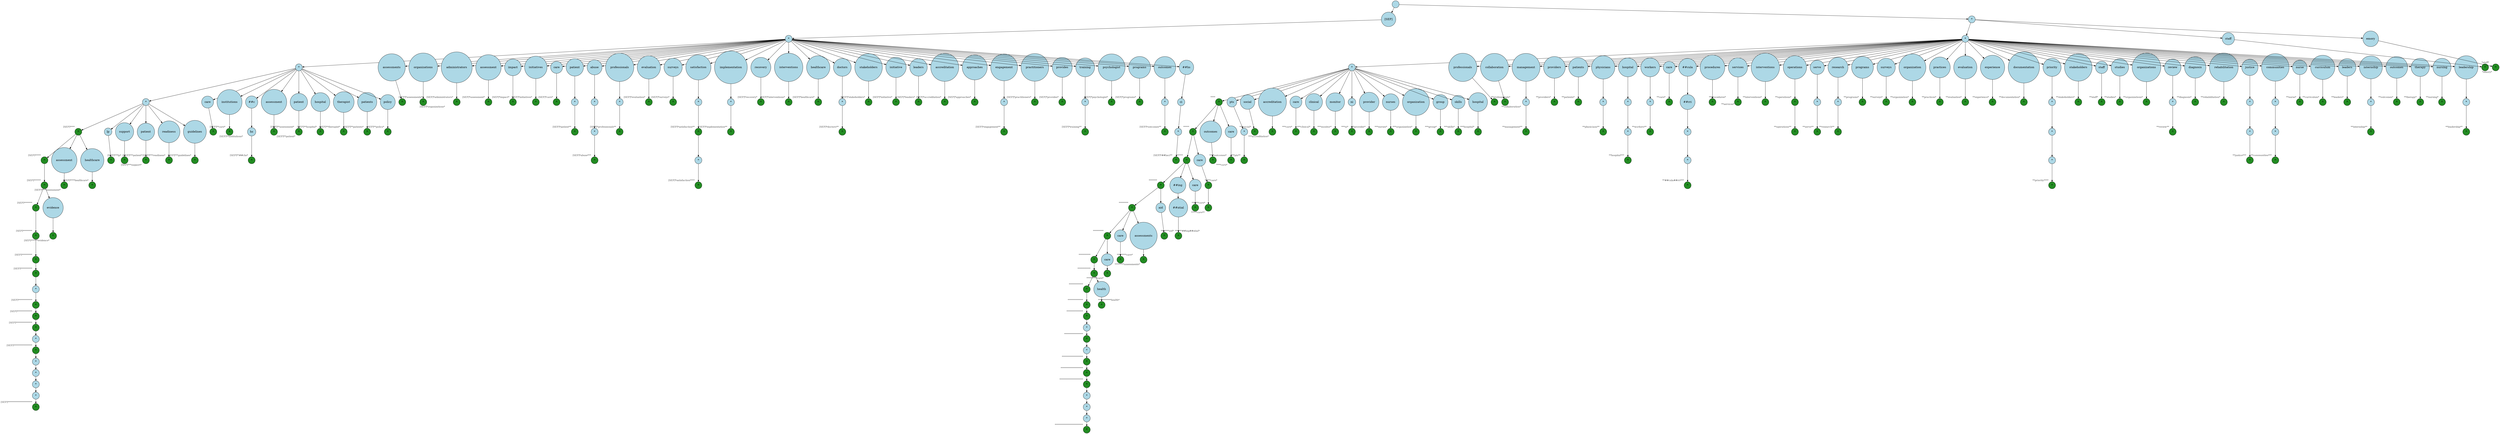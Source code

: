 digraph {
graph [
  nodesep=0.25,
  ranksep=0.3,
  splines=line
];
node [
  style=filled,
  fillcolor=lightblue,
  shape=circle
];
edge [
  arrowsize=0.8,
  color=black
];

94024784723152 [
  label=""
];
139881861797072 [
  label="[SEP]"
];
139880128938704 [
  label="*"
];
139880128946240 [
  label="*"
];
139881863413552 [
  label="*"
];
139881863403696 [
  label="*"
  xlabel=<<FONT COLOR="grey25" POINT-SIZE="12">[SEP]****</FONT>>
  fillcolor="forestgreen"
  color="black"
];
139881863400304 [
  label="*"
  xlabel=<<FONT COLOR="grey25" POINT-SIZE="12">[SEP]*****</FONT>>
  fillcolor="forestgreen"
  color="black"
];
139881863408880 [
  label="*"
  xlabel=<<FONT COLOR="grey25" POINT-SIZE="12">[SEP]******</FONT>>
  fillcolor="forestgreen"
  color="black"
];
139881863413104 [
  label="*"
  xlabel=<<FONT COLOR="grey25" POINT-SIZE="12">[SEP]*******</FONT>>
  fillcolor="forestgreen"
  color="black"
];
139881863410480 [
  label="*"
  xlabel=<<FONT COLOR="grey25" POINT-SIZE="12">[SEP]********</FONT>>
  fillcolor="forestgreen"
  color="black"
];
139881863407152 [
  label="*"
  xlabel=<<FONT COLOR="grey25" POINT-SIZE="12">[SEP]*********</FONT>>
  fillcolor="forestgreen"
  color="black"
];
139881863402480 [
  label="*"
  xlabel=<<FONT COLOR="grey25" POINT-SIZE="12">[SEP]**********</FONT>>
  fillcolor="forestgreen"
  color="black"
];
139881863412912 [
  label="*"
];
139881863404656 [
  label="*"
  xlabel=<<FONT COLOR="grey25" POINT-SIZE="12">[SEP]************</FONT>>
  fillcolor="forestgreen"
  color="black"
];
139881863402928 [
  label="*"
  xlabel=<<FONT COLOR="grey25" POINT-SIZE="12">[SEP]*************</FONT>>
  fillcolor="forestgreen"
  color="black"
];
139881863401904 [
  label="*"
  xlabel=<<FONT COLOR="grey25" POINT-SIZE="12">[SEP]**************</FONT>>
  fillcolor="forestgreen"
  color="black"
];
139881863413424 [
  label="*"
];
139881863411952 [
  label="*"
  xlabel=<<FONT COLOR="grey25" POINT-SIZE="12">[SEP]****************</FONT>>
  fillcolor="forestgreen"
  color="black"
];
139881863409200 [
  label="*"
];
139881863408560 [
  label="*"
];
139881494370688 [
  label="*"
];
139881494370528 [
  label="*"
];
139881494364928 [
  label="*"
  xlabel=<<FONT COLOR="grey25" POINT-SIZE="12">[SEP]*********************</FONT>>
  fillcolor="forestgreen"
  color="black"
];
139881863406256 [
  label="evidence"
];
139881863404976 [
  label="*"
  xlabel=<<FONT COLOR="grey25" POINT-SIZE="12">[SEP]******evidence*</FONT>>
  fillcolor="forestgreen"
  color="black"
];
139881863408944 [
  label="assessment"
];
139881863052400 [
  label="*"
  xlabel=<<FONT COLOR="grey25" POINT-SIZE="12">[SEP]****assessment*</FONT>>
  fillcolor="forestgreen"
  color="black"
];
139881863045872 [
  label="healthcare"
];
139881863040048 [
  label="*"
  xlabel=<<FONT COLOR="grey25" POINT-SIZE="12">[SEP]****healthcare*</FONT>>
  fillcolor="forestgreen"
  color="black"
];
139881863050480 [
  label="lp"
];
139881863048880 [
  label="*"
  xlabel=<<FONT COLOR="grey25" POINT-SIZE="12">[SEP]***lp*</FONT>>
  fillcolor="forestgreen"
  color="black"
];
139881863046320 [
  label="support"
];
139881863049776 [
  label="*"
  xlabel=<<FONT COLOR="grey25" POINT-SIZE="12">[SEP]***support*</FONT>>
  fillcolor="forestgreen"
  color="black"
];
139881863039600 [
  label="patient"
];
139881863044848 [
  label="*"
  xlabel=<<FONT COLOR="grey25" POINT-SIZE="12">[SEP]***patient*</FONT>>
  fillcolor="forestgreen"
  color="black"
];
139881863049904 [
  label="readiness"
];
139881863041712 [
  label="*"
  xlabel=<<FONT COLOR="grey25" POINT-SIZE="12">[SEP]***readiness*</FONT>>
  fillcolor="forestgreen"
  color="black"
];
139881863038384 [
  label="guidelines"
];
139881863037040 [
  label="*"
  xlabel=<<FONT COLOR="grey25" POINT-SIZE="12">[SEP]***guidelines*</FONT>>
  fillcolor="forestgreen"
  color="black"
];
139881863038832 [
  label="care"
];
139881863046448 [
  label="*"
  xlabel=<<FONT COLOR="grey25" POINT-SIZE="12">[SEP]**care*</FONT>>
  fillcolor="forestgreen"
  color="black"
];
139881863051056 [
  label="institutions"
];
139881863043248 [
  label="*"
  xlabel=<<FONT COLOR="grey25" POINT-SIZE="12">[SEP]**institutions*</FONT>>
  fillcolor="forestgreen"
  color="black"
];
139881863046064 [
  label="##c"
];
139881863039216 [
  label="hs"
];
139881863051376 [
  label="*"
  xlabel=<<FONT COLOR="grey25" POINT-SIZE="12">[SEP]**##chs*</FONT>>
  fillcolor="forestgreen"
  color="black"
];
139881863051568 [
  label="assessment"
];
139881863051696 [
  label="*"
  xlabel=<<FONT COLOR="grey25" POINT-SIZE="12">[SEP]**assessment*</FONT>>
  fillcolor="forestgreen"
  color="black"
];
139881863038448 [
  label="patient"
];
139881863045744 [
  label="*"
  xlabel=<<FONT COLOR="grey25" POINT-SIZE="12">[SEP]**patient*</FONT>>
  fillcolor="forestgreen"
  color="black"
];
139881863039408 [
  label="hospital"
];
139881863053104 [
  label="*"
  xlabel=<<FONT COLOR="grey25" POINT-SIZE="12">[SEP]**hospital*</FONT>>
  fillcolor="forestgreen"
  color="black"
];
139881863039024 [
  label="therapist"
];
139881863051120 [
  label="*"
  xlabel=<<FONT COLOR="grey25" POINT-SIZE="12">[SEP]**therapist*</FONT>>
  fillcolor="forestgreen"
  color="black"
];
139881863041264 [
  label="patients"
];
139881863039344 [
  label="*"
  xlabel=<<FONT COLOR="grey25" POINT-SIZE="12">[SEP]**patients*</FONT>>
  fillcolor="forestgreen"
  color="black"
];
139881863037168 [
  label="policy"
];
139881863036976 [
  label="*"
  xlabel=<<FONT COLOR="grey25" POINT-SIZE="12">[SEP]**policy*</FONT>>
  fillcolor="forestgreen"
  color="black"
];
139881863052208 [
  label="assessments"
];
139881863041648 [
  label="*"
  xlabel=<<FONT COLOR="grey25" POINT-SIZE="12">[SEP]*assessments*</FONT>>
  fillcolor="forestgreen"
  color="black"
];
139881863037552 [
  label="organizations"
];
139881863044144 [
  label="*"
  xlabel=<<FONT COLOR="grey25" POINT-SIZE="12">[SEP]*organizations*</FONT>>
  fillcolor="forestgreen"
  color="black"
];
139881863041904 [
  label="administrators"
];
139881863050096 [
  label="*"
  xlabel=<<FONT COLOR="grey25" POINT-SIZE="12">[SEP]*administrators*</FONT>>
  fillcolor="forestgreen"
  color="black"
];
139881863044656 [
  label="assessment"
];
139881863044016 [
  label="*"
  xlabel=<<FONT COLOR="grey25" POINT-SIZE="12">[SEP]*assessment*</FONT>>
  fillcolor="forestgreen"
  color="black"
];
139881863049200 [
  label="impact"
];
139881863049968 [
  label="*"
  xlabel=<<FONT COLOR="grey25" POINT-SIZE="12">[SEP]*impact*</FONT>>
  fillcolor="forestgreen"
  color="black"
];
139881863037232 [
  label="initiatives"
];
139881863050608 [
  label="*"
  xlabel=<<FONT COLOR="grey25" POINT-SIZE="12">[SEP]*initiatives*</FONT>>
  fillcolor="forestgreen"
  color="black"
];
139881863041968 [
  label="care"
];
139881863038896 [
  label="*"
  xlabel=<<FONT COLOR="grey25" POINT-SIZE="12">[SEP]*care*</FONT>>
  fillcolor="forestgreen"
  color="black"
];
139881863048368 [
  label="patient"
];
139881863050352 [
  label="*"
];
139881863039728 [
  label="*"
  xlabel=<<FONT COLOR="grey25" POINT-SIZE="12">[SEP]*patient**</FONT>>
  fillcolor="forestgreen"
  color="black"
];
139881863043952 [
  label="abuse"
];
139881863043184 [
  label="*"
];
139881863042288 [
  label="*"
];
139881863040304 [
  label="*"
  xlabel=<<FONT COLOR="grey25" POINT-SIZE="12">[SEP]*abuse***</FONT>>
  fillcolor="forestgreen"
  color="black"
];
139881863040368 [
  label="professionals"
];
139881863043888 [
  label="*"
];
139881863047920 [
  label="*"
  xlabel=<<FONT COLOR="grey25" POINT-SIZE="12">[SEP]*professionals**</FONT>>
  fillcolor="forestgreen"
  color="black"
];
139881863041840 [
  label="evaluation"
];
139881862351088 [
  label="*"
  xlabel=<<FONT COLOR="grey25" POINT-SIZE="12">[SEP]*evaluation*</FONT>>
  fillcolor="forestgreen"
  color="black"
];
139881862364656 [
  label="surveys"
];
139881862354032 [
  label="*"
  xlabel=<<FONT COLOR="grey25" POINT-SIZE="12">[SEP]*surveys*</FONT>>
  fillcolor="forestgreen"
  color="black"
];
139881862362800 [
  label="satisfaction"
];
139881862363056 [
  label="*"
];
139881862362672 [
  label="*"
  xlabel=<<FONT COLOR="grey25" POINT-SIZE="12">[SEP]*satisfaction**</FONT>>
  fillcolor="forestgreen"
  color="black"
];
139881862350384 [
  label="*"
];
139881862352816 [
  label="*"
  xlabel=<<FONT COLOR="grey25" POINT-SIZE="12">[SEP]*satisfaction****</FONT>>
  fillcolor="forestgreen"
  color="black"
];
139881862363504 [
  label="implementation"
];
139881862363248 [
  label="*"
];
139881862349552 [
  label="*"
  xlabel=<<FONT COLOR="grey25" POINT-SIZE="12">[SEP]*implementation**</FONT>>
  fillcolor="forestgreen"
  color="black"
];
139881862348976 [
  label="recovery"
];
139881862355248 [
  label="*"
  xlabel=<<FONT COLOR="grey25" POINT-SIZE="12">[SEP]*recovery*</FONT>>
  fillcolor="forestgreen"
  color="black"
];
139881862359088 [
  label="interventions"
];
139881862354544 [
  label="*"
  xlabel=<<FONT COLOR="grey25" POINT-SIZE="12">[SEP]*interventions*</FONT>>
  fillcolor="forestgreen"
  color="black"
];
139881862363632 [
  label="healthcare"
];
139881862355056 [
  label="*"
  xlabel=<<FONT COLOR="grey25" POINT-SIZE="12">[SEP]*healthcare*</FONT>>
  fillcolor="forestgreen"
  color="black"
];
139881862361136 [
  label="doctors"
];
139881862352240 [
  label="*"
];
139881862357424 [
  label="*"
  xlabel=<<FONT COLOR="grey25" POINT-SIZE="12">[SEP]*doctors**</FONT>>
  fillcolor="forestgreen"
  color="black"
];
139881862361712 [
  label="stakeholders"
];
139881862351856 [
  label="*"
  xlabel=<<FONT COLOR="grey25" POINT-SIZE="12">[SEP]*stakeholders*</FONT>>
  fillcolor="forestgreen"
  color="black"
];
139881862362992 [
  label="initiative"
];
139881862362608 [
  label="*"
  xlabel=<<FONT COLOR="grey25" POINT-SIZE="12">[SEP]*initiative*</FONT>>
  fillcolor="forestgreen"
  color="black"
];
139881862364592 [
  label="leaders"
];
139881862361008 [
  label="*"
  xlabel=<<FONT COLOR="grey25" POINT-SIZE="12">[SEP]*leaders*</FONT>>
  fillcolor="forestgreen"
  color="black"
];
139881862364208 [
  label="accreditation"
];
139881862353072 [
  label="*"
  xlabel=<<FONT COLOR="grey25" POINT-SIZE="12">[SEP]*accreditation*</FONT>>
  fillcolor="forestgreen"
  color="black"
];
139881862357680 [
  label="approaches"
];
139881862359152 [
  label="*"
  xlabel=<<FONT COLOR="grey25" POINT-SIZE="12">[SEP]*approaches*</FONT>>
  fillcolor="forestgreen"
  color="black"
];
139881862355952 [
  label="engagement"
];
139881862356976 [
  label="*"
];
139881862359984 [
  label="*"
  xlabel=<<FONT COLOR="grey25" POINT-SIZE="12">[SEP]*engagement**</FONT>>
  fillcolor="forestgreen"
  color="black"
];
139881862350768 [
  label="practitioners"
];
139881862356400 [
  label="*"
  xlabel=<<FONT COLOR="grey25" POINT-SIZE="12">[SEP]*practitioners*</FONT>>
  fillcolor="forestgreen"
  color="black"
];
139881862356336 [
  label="provides"
];
139881862364848 [
  label="*"
  xlabel=<<FONT COLOR="grey25" POINT-SIZE="12">[SEP]*provides*</FONT>>
  fillcolor="forestgreen"
  color="black"
];
139881862352560 [
  label="training"
];
139881862354224 [
  label="*"
];
139881862349168 [
  label="*"
  xlabel=<<FONT COLOR="grey25" POINT-SIZE="12">[SEP]*training**</FONT>>
  fillcolor="forestgreen"
  color="black"
];
139881862364784 [
  label="psychologist"
];
139881862353136 [
  label="*"
  xlabel=<<FONT COLOR="grey25" POINT-SIZE="12">[SEP]*psychologist*</FONT>>
  fillcolor="forestgreen"
  color="black"
];
139881862358064 [
  label="programs"
];
139881862349296 [
  label="*"
  xlabel=<<FONT COLOR="grey25" POINT-SIZE="12">[SEP]*programs*</FONT>>
  fillcolor="forestgreen"
  color="black"
];
139881862354480 [
  label="outcomes"
];
139881862354736 [
  label="*"
];
139881862358128 [
  label="*"
  xlabel=<<FONT COLOR="grey25" POINT-SIZE="12">[SEP]*outcomes**</FONT>>
  fillcolor="forestgreen"
  color="black"
];
139881862355632 [
  label="##hs"
];
139881862352176 [
  label="ci"
];
139881862357808 [
  label="*"
];
139881862362544 [
  label="*"
  xlabel=<<FONT COLOR="grey25" POINT-SIZE="12">[SEP]*##hsci**</FONT>>
  fillcolor="forestgreen"
  color="black"
];
94024784762504 [
  label="*"
];
139881482229952 [
  label="*"
];
139881482233600 [
  label="*"
];
139881482231152 [
  label="*"
  xlabel=<<FONT COLOR="grey25" POINT-SIZE="12">****</FONT>>
  fillcolor="forestgreen"
  color="black"
];
139881482224528 [
  label="*"
  xlabel=<<FONT COLOR="grey25" POINT-SIZE="12">*****</FONT>>
  fillcolor="forestgreen"
  color="black"
];
139881482229472 [
  label="*"
  xlabel=<<FONT COLOR="grey25" POINT-SIZE="12">******</FONT>>
  fillcolor="forestgreen"
  color="black"
];
139881482227648 [
  label="*"
  xlabel=<<FONT COLOR="grey25" POINT-SIZE="12">*******</FONT>>
  fillcolor="forestgreen"
  color="black"
];
139881862358320 [
  label="*"
  xlabel=<<FONT COLOR="grey25" POINT-SIZE="12">********</FONT>>
  fillcolor="forestgreen"
  color="black"
];
139881862351152 [
  label="*"
  xlabel=<<FONT COLOR="grey25" POINT-SIZE="12">*********</FONT>>
  fillcolor="forestgreen"
  color="black"
];
139881862352752 [
  label="*"
  xlabel=<<FONT COLOR="grey25" POINT-SIZE="12">**********</FONT>>
  fillcolor="forestgreen"
  color="black"
];
139881862364912 [
  label="*"
  xlabel=<<FONT COLOR="grey25" POINT-SIZE="12">***********</FONT>>
  fillcolor="forestgreen"
  color="black"
];
139881862353584 [
  label="*"
  xlabel=<<FONT COLOR="grey25" POINT-SIZE="12">************</FONT>>
  fillcolor="forestgreen"
  color="black"
];
139881862362864 [
  label="*"
  xlabel=<<FONT COLOR="grey25" POINT-SIZE="12">*************</FONT>>
  fillcolor="forestgreen"
  color="black"
];
139881862361200 [
  label="*"
  xlabel=<<FONT COLOR="grey25" POINT-SIZE="12">**************</FONT>>
  fillcolor="forestgreen"
  color="black"
];
139881862360944 [
  label="*"
];
139881862355120 [
  label="*"
  xlabel=<<FONT COLOR="grey25" POINT-SIZE="12">****************</FONT>>
  fillcolor="forestgreen"
  color="black"
];
139881862355184 [
  label="*"
];
139881862356656 [
  label="*"
  xlabel=<<FONT COLOR="grey25" POINT-SIZE="12">******************</FONT>>
  fillcolor="forestgreen"
  color="black"
];
139881862360880 [
  label="*"
  xlabel=<<FONT COLOR="grey25" POINT-SIZE="12">*******************</FONT>>
  fillcolor="forestgreen"
  color="black"
];
139881862357744 [
  label="*"
  xlabel=<<FONT COLOR="grey25" POINT-SIZE="12">********************</FONT>>
  fillcolor="forestgreen"
  color="black"
];
139881862360752 [
  label="*"
];
139881862364272 [
  label="*"
];
139881862349488 [
  label="*"
];
139881494377888 [
  label="*"
  xlabel=<<FONT COLOR="grey25" POINT-SIZE="12">************************</FONT>>
  fillcolor="forestgreen"
  color="black"
];
139881862356784 [
  label="health"
];
139881862360112 [
  label="*"
  xlabel=<<FONT COLOR="grey25" POINT-SIZE="12">***********health*</FONT>>
  fillcolor="forestgreen"
  color="black"
];
139881862363120 [
  label="care"
];
139881862352048 [
  label="*"
  xlabel=<<FONT COLOR="grey25" POINT-SIZE="12">*********care*</FONT>>
  fillcolor="forestgreen"
  color="black"
];
139881862363312 [
  label="care"
];
139881862349872 [
  label="*"
  xlabel=<<FONT COLOR="grey25" POINT-SIZE="12">********care*</FONT>>
  fillcolor="forestgreen"
  color="black"
];
139881862349936 [
  label="assessments"
];
139881862354096 [
  label="*"
  xlabel=<<FONT COLOR="grey25" POINT-SIZE="12">********assessments*</FONT>>
  fillcolor="forestgreen"
  color="black"
];
139881862362096 [
  label="aid"
];
139881862361776 [
  label="*"
  xlabel=<<FONT COLOR="grey25" POINT-SIZE="12">*******aid*</FONT>>
  fillcolor="forestgreen"
  color="black"
];
139881862362160 [
  label="##ing"
];
139877758366000 [
  label="##ntial"
];
139877758360624 [
  label="*"
  xlabel=<<FONT COLOR="grey25" POINT-SIZE="12">******##ing##ntial*</FONT>>
  fillcolor="forestgreen"
  color="black"
];
139877758357552 [
  label="care"
];
139877758357040 [
  label="*"
  xlabel=<<FONT COLOR="grey25" POINT-SIZE="12">******care*</FONT>>
  fillcolor="forestgreen"
  color="black"
];
139877758363760 [
  label="care"
];
139877758365552 [
  label="*"
  xlabel=<<FONT COLOR="grey25" POINT-SIZE="12">*****care*</FONT>>
  fillcolor="forestgreen"
  color="black"
];
139877758353904 [
  label="*"
  xlabel=<<FONT COLOR="grey25" POINT-SIZE="12">*****care**</FONT>>
  fillcolor="forestgreen"
  color="black"
];
139877758354352 [
  label="outcomes"
];
139877758360816 [
  label="*"
  xlabel=<<FONT COLOR="grey25" POINT-SIZE="12">****outcomes*</FONT>>
  fillcolor="forestgreen"
  color="black"
];
139877758356464 [
  label="care"
];
139877758359088 [
  label="*"
  xlabel=<<FONT COLOR="grey25" POINT-SIZE="12">****care*</FONT>>
  fillcolor="forestgreen"
  color="black"
];
139881482239696 [
  label="pts"
];
139881482230192 [
  label="*"
];
139877758365232 [
  label="*"
  xlabel=<<FONT COLOR="grey25" POINT-SIZE="12">***pts**</FONT>>
  fillcolor="forestgreen"
  color="black"
];
139877758365616 [
  label="social"
];
139877758364976 [
  label="*"
  xlabel=<<FONT COLOR="grey25" POINT-SIZE="12">***social*</FONT>>
  fillcolor="forestgreen"
  color="black"
];
139877758368176 [
  label="accreditation"
];
139877758357744 [
  label="*"
  xlabel=<<FONT COLOR="grey25" POINT-SIZE="12">***accreditation*</FONT>>
  fillcolor="forestgreen"
  color="black"
];
139881494594208 [
  label="care"
];
139877758366576 [
  label="*"
  xlabel=<<FONT COLOR="grey25" POINT-SIZE="12">***care*</FONT>>
  fillcolor="forestgreen"
  color="black"
];
139877758359280 [
  label="clinical"
];
139877758362352 [
  label="*"
  xlabel=<<FONT COLOR="grey25" POINT-SIZE="12">***clinical*</FONT>>
  fillcolor="forestgreen"
  color="black"
];
139877758358192 [
  label="monitor"
];
139877758369584 [
  label="*"
  xlabel=<<FONT COLOR="grey25" POINT-SIZE="12">***monitor*</FONT>>
  fillcolor="forestgreen"
  color="black"
];
139881494609376 [
  label="ni"
];
139881494600736 [
  label="*"
  xlabel=<<FONT COLOR="grey25" POINT-SIZE="12">***ni*</FONT>>
  fillcolor="forestgreen"
  color="black"
];
139877758368048 [
  label="provider"
];
139877758366128 [
  label="*"
  xlabel=<<FONT COLOR="grey25" POINT-SIZE="12">***provider*</FONT>>
  fillcolor="forestgreen"
  color="black"
];
139877758356272 [
  label="nurses"
];
139877758367856 [
  label="*"
  xlabel=<<FONT COLOR="grey25" POINT-SIZE="12">***nurses*</FONT>>
  fillcolor="forestgreen"
  color="black"
];
139877758367984 [
  label="organization"
];
139877758361200 [
  label="*"
  xlabel=<<FONT COLOR="grey25" POINT-SIZE="12">***organization*</FONT>>
  fillcolor="forestgreen"
  color="black"
];
139877758367152 [
  label="group"
];
139877758368304 [
  label="*"
  xlabel=<<FONT COLOR="grey25" POINT-SIZE="12">***group*</FONT>>
  fillcolor="forestgreen"
  color="black"
];
139877758367216 [
  label="skills"
];
139877758363568 [
  label="*"
  xlabel=<<FONT COLOR="grey25" POINT-SIZE="12">***skills*</FONT>>
  fillcolor="forestgreen"
  color="black"
];
139877758362800 [
  label="hospital"
];
139877758354096 [
  label="*"
  xlabel=<<FONT COLOR="grey25" POINT-SIZE="12">***hospital*</FONT>>
  fillcolor="forestgreen"
  color="black"
];
139877758356720 [
  label="professionals"
];
139877758361072 [
  label="*"
  xlabel=<<FONT COLOR="grey25" POINT-SIZE="12">**professionals*</FONT>>
  fillcolor="forestgreen"
  color="black"
];
139877758367728 [
  label="collaboration"
];
139877758362224 [
  label="*"
  xlabel=<<FONT COLOR="grey25" POINT-SIZE="12">**collaboration*</FONT>>
  fillcolor="forestgreen"
  color="black"
];
139877758367024 [
  label="management"
];
139877758359216 [
  label="*"
];
139877758354480 [
  label="*"
  xlabel=<<FONT COLOR="grey25" POINT-SIZE="12">**management**</FONT>>
  fillcolor="forestgreen"
  color="black"
];
139877758360112 [
  label="providers"
];
139877758366832 [
  label="*"
  xlabel=<<FONT COLOR="grey25" POINT-SIZE="12">**providers*</FONT>>
  fillcolor="forestgreen"
  color="black"
];
139877758354032 [
  label="patients"
];
139877758359664 [
  label="*"
  xlabel=<<FONT COLOR="grey25" POINT-SIZE="12">**patients*</FONT>>
  fillcolor="forestgreen"
  color="black"
];
139877758362992 [
  label="physicians"
];
139877758365936 [
  label="*"
];
139877758355120 [
  label="*"
  xlabel=<<FONT COLOR="grey25" POINT-SIZE="12">**physicians**</FONT>>
  fillcolor="forestgreen"
  color="black"
];
139877758356976 [
  label="hospital"
];
139877758369008 [
  label="*"
];
139877758366448 [
  label="*"
];
139877758355056 [
  label="*"
  xlabel=<<FONT COLOR="grey25" POINT-SIZE="12">**hospital***</FONT>>
  fillcolor="forestgreen"
  color="black"
];
139877758364720 [
  label="workers"
];
139877758361648 [
  label="*"
];
139877758368688 [
  label="*"
  xlabel=<<FONT COLOR="grey25" POINT-SIZE="12">**workers**</FONT>>
  fillcolor="forestgreen"
  color="black"
];
139881494599008 [
  label="care"
];
139881494600688 [
  label="*"
  xlabel=<<FONT COLOR="grey25" POINT-SIZE="12">**care*</FONT>>
  fillcolor="forestgreen"
  color="black"
];
139877758360496 [
  label="##cula"
];
139877758364400 [
  label="##rri"
];
139877758366704 [
  label="*"
];
139877758364464 [
  label="*"
];
139877758368112 [
  label="*"
  xlabel=<<FONT COLOR="grey25" POINT-SIZE="12">**##cula##rri***</FONT>>
  fillcolor="forestgreen"
  color="black"
];
139877758363248 [
  label="procedures"
];
139877758363056 [
  label="*"
  xlabel=<<FONT COLOR="grey25" POINT-SIZE="12">**procedures*</FONT>>
  fillcolor="forestgreen"
  color="black"
];
139877758356080 [
  label="services"
];
139877758361392 [
  label="*"
  xlabel=<<FONT COLOR="grey25" POINT-SIZE="12">**services*</FONT>>
  fillcolor="forestgreen"
  color="black"
];
139877758369200 [
  label="interventions"
];
139877758368624 [
  label="*"
  xlabel=<<FONT COLOR="grey25" POINT-SIZE="12">**interventions*</FONT>>
  fillcolor="forestgreen"
  color="black"
];
139877758362160 [
  label="operations"
];
139877758354288 [
  label="*"
  xlabel=<<FONT COLOR="grey25" POINT-SIZE="12">**operations*</FONT>>
  fillcolor="forestgreen"
  color="black"
];
139877758354928 [
  label="*"
  xlabel=<<FONT COLOR="grey25" POINT-SIZE="12">**operations**</FONT>>
  fillcolor="forestgreen"
  color="black"
];
139881494597760 [
  label="serve"
];
139877758361456 [
  label="*"
];
139877758358960 [
  label="*"
  xlabel=<<FONT COLOR="grey25" POINT-SIZE="12">**serve**</FONT>>
  fillcolor="forestgreen"
  color="black"
];
139877758354160 [
  label="research"
];
139877758363824 [
  label="*"
];
139877758368432 [
  label="*"
  xlabel=<<FONT COLOR="grey25" POINT-SIZE="12">**research**</FONT>>
  fillcolor="forestgreen"
  color="black"
];
139877758358768 [
  label="programs"
];
139877758357424 [
  label="*"
  xlabel=<<FONT COLOR="grey25" POINT-SIZE="12">**programs*</FONT>>
  fillcolor="forestgreen"
  color="black"
];
139877758364848 [
  label="surveys"
];
139877758357616 [
  label="*"
  xlabel=<<FONT COLOR="grey25" POINT-SIZE="12">**surveys*</FONT>>
  fillcolor="forestgreen"
  color="black"
];
139877758367280 [
  label="organization"
];
139881494767472 [
  label="*"
  xlabel=<<FONT COLOR="grey25" POINT-SIZE="12">**organization*</FONT>>
  fillcolor="forestgreen"
  color="black"
];
139881494772912 [
  label="practices"
];
139881494770288 [
  label="*"
  xlabel=<<FONT COLOR="grey25" POINT-SIZE="12">**practices*</FONT>>
  fillcolor="forestgreen"
  color="black"
];
139881494759216 [
  label="evaluation"
];
139881494763248 [
  label="*"
  xlabel=<<FONT COLOR="grey25" POINT-SIZE="12">**evaluation*</FONT>>
  fillcolor="forestgreen"
  color="black"
];
139881494767920 [
  label="experience"
];
139881494761008 [
  label="*"
  xlabel=<<FONT COLOR="grey25" POINT-SIZE="12">**experience*</FONT>>
  fillcolor="forestgreen"
  color="black"
];
139881494766320 [
  label="documentation"
];
139881494761264 [
  label="*"
  xlabel=<<FONT COLOR="grey25" POINT-SIZE="12">**documentation*</FONT>>
  fillcolor="forestgreen"
  color="black"
];
139881494772784 [
  label="priority"
];
139881494773680 [
  label="*"
];
139881494773488 [
  label="*"
];
139881494759472 [
  label="*"
];
139881494773232 [
  label="*"
  xlabel=<<FONT COLOR="grey25" POINT-SIZE="12">**priority****</FONT>>
  fillcolor="forestgreen"
  color="black"
];
139881494765168 [
  label="stakeholders"
];
139881494770160 [
  label="*"
  xlabel=<<FONT COLOR="grey25" POINT-SIZE="12">**stakeholders*</FONT>>
  fillcolor="forestgreen"
  color="black"
];
139877758634192 [
  label="staff"
];
139881494773296 [
  label="*"
  xlabel=<<FONT COLOR="grey25" POINT-SIZE="12">**staff*</FONT>>
  fillcolor="forestgreen"
  color="black"
];
139881494759728 [
  label="studies"
];
139881494762864 [
  label="*"
  xlabel=<<FONT COLOR="grey25" POINT-SIZE="12">**studies*</FONT>>
  fillcolor="forestgreen"
  color="black"
];
139881494758512 [
  label="organizations"
];
139881494772272 [
  label="*"
  xlabel=<<FONT COLOR="grey25" POINT-SIZE="12">**organizations*</FONT>>
  fillcolor="forestgreen"
  color="black"
];
139881494759088 [
  label="review"
];
139881494761584 [
  label="*"
];
139881494759344 [
  label="*"
  xlabel=<<FONT COLOR="grey25" POINT-SIZE="12">**review**</FONT>>
  fillcolor="forestgreen"
  color="black"
];
139881494757424 [
  label="diagnosis"
];
139881494763376 [
  label="*"
  xlabel=<<FONT COLOR="grey25" POINT-SIZE="12">**diagnosis*</FONT>>
  fillcolor="forestgreen"
  color="black"
];
139881494766000 [
  label="rehabilitation"
];
139881494765232 [
  label="*"
  xlabel=<<FONT COLOR="grey25" POINT-SIZE="12">**rehabilitation*</FONT>>
  fillcolor="forestgreen"
  color="black"
];
139881494763056 [
  label="justice"
];
139881494769712 [
  label="*"
];
139881494761456 [
  label="*"
];
139881494764208 [
  label="*"
  xlabel=<<FONT COLOR="grey25" POINT-SIZE="12">**justice***</FONT>>
  fillcolor="forestgreen"
  color="black"
];
139881494761328 [
  label="communities"
];
139881494761136 [
  label="*"
];
139881494772528 [
  label="*"
];
139881494767856 [
  label="*"
  xlabel=<<FONT COLOR="grey25" POINT-SIZE="12">**communities***</FONT>>
  fillcolor="forestgreen"
  color="black"
];
139877758634144 [
  label="nurse"
];
139881494760368 [
  label="*"
  xlabel=<<FONT COLOR="grey25" POINT-SIZE="12">**nurse*</FONT>>
  fillcolor="forestgreen"
  color="black"
];
139881494762480 [
  label="curriculum"
];
139881494770224 [
  label="*"
  xlabel=<<FONT COLOR="grey25" POINT-SIZE="12">**curriculum*</FONT>>
  fillcolor="forestgreen"
  color="black"
];
139881494770416 [
  label="leaders"
];
139881494768624 [
  label="*"
  xlabel=<<FONT COLOR="grey25" POINT-SIZE="12">**leaders*</FONT>>
  fillcolor="forestgreen"
  color="black"
];
139881494772336 [
  label="internship"
];
139881494771504 [
  label="*"
];
139881494761968 [
  label="*"
  xlabel=<<FONT COLOR="grey25" POINT-SIZE="12">**internship**</FONT>>
  fillcolor="forestgreen"
  color="black"
];
139881494768240 [
  label="outcomes"
];
139881494771632 [
  label="*"
  xlabel=<<FONT COLOR="grey25" POINT-SIZE="12">**outcomes*</FONT>>
  fillcolor="forestgreen"
  color="black"
];
139881494771760 [
  label="therapy"
];
139881494772656 [
  label="*"
  xlabel=<<FONT COLOR="grey25" POINT-SIZE="12">**therapy*</FONT>>
  fillcolor="forestgreen"
  color="black"
];
139881494759920 [
  label="nursing"
];
139881494768368 [
  label="*"
  xlabel=<<FONT COLOR="grey25" POINT-SIZE="12">**nursing*</FONT>>
  fillcolor="forestgreen"
  color="black"
];
139881494766960 [
  label="leadership"
];
139881494769904 [
  label="*"
];
139881494769072 [
  label="*"
  xlabel=<<FONT COLOR="grey25" POINT-SIZE="12">**leadership**</FONT>>
  fillcolor="forestgreen"
  color="black"
];
139881482230048 [
  label="staff"
];
139877758644320 [
  label="*"
  xlabel=<<FONT COLOR="grey25" POINT-SIZE="12">*staff*</FONT>>
  fillcolor="forestgreen"
  color="black"
];
139877758641440 [
  label="emory"
];
139877758642928 [
  label="*"
  xlabel=<<FONT COLOR="grey25" POINT-SIZE="12">*emory*</FONT>>
  fillcolor="forestgreen"
  color="black"
];
139881494370528 -> 139881494364928 [

];
139881494370688 -> 139881494370528 [

];
139881863408560 -> 139881494370688 [

];
139881863409200 -> 139881863408560 [

];
139881863411952 -> 139881863409200 [

];
139881863413424 -> 139881863411952 [

];
139881863401904 -> 139881863413424 [

];
139881863402928 -> 139881863401904 [

];
139881863404656 -> 139881863402928 [

];
139881863412912 -> 139881863404656 [

];
139881863402480 -> 139881863412912 [

];
139881863407152 -> 139881863402480 [

];
139881863410480 -> 139881863407152 [

];
139881863413104 -> 139881863410480 [

];
139881863408880 -> 139881863413104 [

];
139881863406256 -> 139881863404976 [

];
139881863408880 -> 139881863406256 [

];
139881863400304 -> 139881863408880 [

];
139881863403696 -> 139881863400304 [

];
139881863408944 -> 139881863052400 [

];
139881863403696 -> 139881863408944 [

];
139881863045872 -> 139881863040048 [

];
139881863403696 -> 139881863045872 [

];
139881863413552 -> 139881863403696 [

];
139881863050480 -> 139881863048880 [

];
139881863413552 -> 139881863050480 [

];
139881863046320 -> 139881863049776 [

];
139881863413552 -> 139881863046320 [

];
139881863039600 -> 139881863044848 [

];
139881863413552 -> 139881863039600 [

];
139881863049904 -> 139881863041712 [

];
139881863413552 -> 139881863049904 [

];
139881863038384 -> 139881863037040 [

];
139881863413552 -> 139881863038384 [

];
139880128946240 -> 139881863413552 [

];
139881863038832 -> 139881863046448 [

];
139880128946240 -> 139881863038832 [

];
139881863051056 -> 139881863043248 [

];
139880128946240 -> 139881863051056 [

];
139881863039216 -> 139881863051376 [

];
139881863046064 -> 139881863039216 [

];
139880128946240 -> 139881863046064 [

];
139881863051568 -> 139881863051696 [

];
139880128946240 -> 139881863051568 [

];
139881863038448 -> 139881863045744 [

];
139880128946240 -> 139881863038448 [

];
139881863039408 -> 139881863053104 [

];
139880128946240 -> 139881863039408 [

];
139881863039024 -> 139881863051120 [

];
139880128946240 -> 139881863039024 [

];
139881863041264 -> 139881863039344 [

];
139880128946240 -> 139881863041264 [

];
139881863037168 -> 139881863036976 [

];
139880128946240 -> 139881863037168 [

];
139880128938704 -> 139880128946240 [

];
139881863052208 -> 139881863041648 [

];
139880128938704 -> 139881863052208 [

];
139881863037552 -> 139881863044144 [

];
139880128938704 -> 139881863037552 [

];
139881863041904 -> 139881863050096 [

];
139880128938704 -> 139881863041904 [

];
139881863044656 -> 139881863044016 [

];
139880128938704 -> 139881863044656 [

];
139881863049200 -> 139881863049968 [

];
139880128938704 -> 139881863049200 [

];
139881863037232 -> 139881863050608 [

];
139880128938704 -> 139881863037232 [

];
139881863041968 -> 139881863038896 [

];
139880128938704 -> 139881863041968 [

];
139881863050352 -> 139881863039728 [

];
139881863048368 -> 139881863050352 [

];
139880128938704 -> 139881863048368 [

];
139881863042288 -> 139881863040304 [

];
139881863043184 -> 139881863042288 [

];
139881863043952 -> 139881863043184 [

];
139880128938704 -> 139881863043952 [

];
139881863043888 -> 139881863047920 [

];
139881863040368 -> 139881863043888 [

];
139880128938704 -> 139881863040368 [

];
139881863041840 -> 139881862351088 [

];
139880128938704 -> 139881863041840 [

];
139881862364656 -> 139881862354032 [

];
139880128938704 -> 139881862364656 [

];
139881862350384 -> 139881862352816 [

];
139881862362672 -> 139881862350384 [

];
139881862363056 -> 139881862362672 [

];
139881862362800 -> 139881862363056 [

];
139880128938704 -> 139881862362800 [

];
139881862363248 -> 139881862349552 [

];
139881862363504 -> 139881862363248 [

];
139880128938704 -> 139881862363504 [

];
139881862348976 -> 139881862355248 [

];
139880128938704 -> 139881862348976 [

];
139881862359088 -> 139881862354544 [

];
139880128938704 -> 139881862359088 [

];
139881862363632 -> 139881862355056 [

];
139880128938704 -> 139881862363632 [

];
139881862352240 -> 139881862357424 [

];
139881862361136 -> 139881862352240 [

];
139880128938704 -> 139881862361136 [

];
139881862361712 -> 139881862351856 [

];
139880128938704 -> 139881862361712 [

];
139881862362992 -> 139881862362608 [

];
139880128938704 -> 139881862362992 [

];
139881862364592 -> 139881862361008 [

];
139880128938704 -> 139881862364592 [

];
139881862364208 -> 139881862353072 [

];
139880128938704 -> 139881862364208 [

];
139881862357680 -> 139881862359152 [

];
139880128938704 -> 139881862357680 [

];
139881862356976 -> 139881862359984 [

];
139881862355952 -> 139881862356976 [

];
139880128938704 -> 139881862355952 [

];
139881862350768 -> 139881862356400 [

];
139880128938704 -> 139881862350768 [

];
139881862356336 -> 139881862364848 [

];
139880128938704 -> 139881862356336 [

];
139881862354224 -> 139881862349168 [

];
139881862352560 -> 139881862354224 [

];
139880128938704 -> 139881862352560 [

];
139881862364784 -> 139881862353136 [

];
139880128938704 -> 139881862364784 [

];
139881862358064 -> 139881862349296 [

];
139880128938704 -> 139881862358064 [

];
139881862354736 -> 139881862358128 [

];
139881862354480 -> 139881862354736 [

];
139880128938704 -> 139881862354480 [

];
139881862357808 -> 139881862362544 [

];
139881862352176 -> 139881862357808 [

];
139881862355632 -> 139881862352176 [

];
139880128938704 -> 139881862355632 [

];
139881861797072 -> 139880128938704 [

];
94024784723152 -> 139881861797072 [

];
139881862349488 -> 139881494377888 [

];
139881862364272 -> 139881862349488 [

];
139881862360752 -> 139881862364272 [

];
139881862357744 -> 139881862360752 [

];
139881862360880 -> 139881862357744 [

];
139881862356656 -> 139881862360880 [

];
139881862355184 -> 139881862356656 [

];
139881862355120 -> 139881862355184 [

];
139881862360944 -> 139881862355120 [

];
139881862361200 -> 139881862360944 [

];
139881862362864 -> 139881862361200 [

];
139881862353584 -> 139881862362864 [

];
139881862364912 -> 139881862353584 [

];
139881862356784 -> 139881862360112 [

];
139881862364912 -> 139881862356784 [

];
139881862352752 -> 139881862364912 [

];
139881862351152 -> 139881862352752 [

];
139881862363120 -> 139881862352048 [

];
139881862351152 -> 139881862363120 [

];
139881862358320 -> 139881862351152 [

];
139881862363312 -> 139881862349872 [

];
139881862358320 -> 139881862363312 [

];
139881862349936 -> 139881862354096 [

];
139881862358320 -> 139881862349936 [

];
139881482227648 -> 139881862358320 [

];
139881862362096 -> 139881862361776 [

];
139881482227648 -> 139881862362096 [

];
139881482229472 -> 139881482227648 [

];
139877758366000 -> 139877758360624 [

];
139881862362160 -> 139877758366000 [

];
139881482229472 -> 139881862362160 [

];
139877758357552 -> 139877758357040 [

];
139881482229472 -> 139877758357552 [

];
139881482224528 -> 139881482229472 [

];
139877758365552 -> 139877758353904 [

];
139877758363760 -> 139877758365552 [

];
139881482224528 -> 139877758363760 [

];
139881482231152 -> 139881482224528 [

];
139877758354352 -> 139877758360816 [

];
139881482231152 -> 139877758354352 [

];
139877758356464 -> 139877758359088 [

];
139881482231152 -> 139877758356464 [

];
139881482233600 -> 139881482231152 [

];
139881482230192 -> 139877758365232 [

];
139881482239696 -> 139881482230192 [

];
139881482233600 -> 139881482239696 [

];
139877758365616 -> 139877758364976 [

];
139881482233600 -> 139877758365616 [

];
139877758368176 -> 139877758357744 [

];
139881482233600 -> 139877758368176 [

];
139881494594208 -> 139877758366576 [

];
139881482233600 -> 139881494594208 [

];
139877758359280 -> 139877758362352 [

];
139881482233600 -> 139877758359280 [

];
139877758358192 -> 139877758369584 [

];
139881482233600 -> 139877758358192 [

];
139881494609376 -> 139881494600736 [

];
139881482233600 -> 139881494609376 [

];
139877758368048 -> 139877758366128 [

];
139881482233600 -> 139877758368048 [

];
139877758356272 -> 139877758367856 [

];
139881482233600 -> 139877758356272 [

];
139877758367984 -> 139877758361200 [

];
139881482233600 -> 139877758367984 [

];
139877758367152 -> 139877758368304 [

];
139881482233600 -> 139877758367152 [

];
139877758367216 -> 139877758363568 [

];
139881482233600 -> 139877758367216 [

];
139877758362800 -> 139877758354096 [

];
139881482233600 -> 139877758362800 [

];
139881482229952 -> 139881482233600 [

];
139877758356720 -> 139877758361072 [

];
139881482229952 -> 139877758356720 [

];
139877758367728 -> 139877758362224 [

];
139881482229952 -> 139877758367728 [

];
139877758359216 -> 139877758354480 [

];
139877758367024 -> 139877758359216 [

];
139881482229952 -> 139877758367024 [

];
139877758360112 -> 139877758366832 [

];
139881482229952 -> 139877758360112 [

];
139877758354032 -> 139877758359664 [

];
139881482229952 -> 139877758354032 [

];
139877758365936 -> 139877758355120 [

];
139877758362992 -> 139877758365936 [

];
139881482229952 -> 139877758362992 [

];
139877758366448 -> 139877758355056 [

];
139877758369008 -> 139877758366448 [

];
139877758356976 -> 139877758369008 [

];
139881482229952 -> 139877758356976 [

];
139877758361648 -> 139877758368688 [

];
139877758364720 -> 139877758361648 [

];
139881482229952 -> 139877758364720 [

];
139881494599008 -> 139881494600688 [

];
139881482229952 -> 139881494599008 [

];
139877758364464 -> 139877758368112 [

];
139877758366704 -> 139877758364464 [

];
139877758364400 -> 139877758366704 [

];
139877758360496 -> 139877758364400 [

];
139881482229952 -> 139877758360496 [

];
139877758363248 -> 139877758363056 [

];
139881482229952 -> 139877758363248 [

];
139877758356080 -> 139877758361392 [

];
139881482229952 -> 139877758356080 [

];
139877758369200 -> 139877758368624 [

];
139881482229952 -> 139877758369200 [

];
139877758354288 -> 139877758354928 [

];
139877758362160 -> 139877758354288 [

];
139881482229952 -> 139877758362160 [

];
139877758361456 -> 139877758358960 [

];
139881494597760 -> 139877758361456 [

];
139881482229952 -> 139881494597760 [

];
139877758363824 -> 139877758368432 [

];
139877758354160 -> 139877758363824 [

];
139881482229952 -> 139877758354160 [

];
139877758358768 -> 139877758357424 [

];
139881482229952 -> 139877758358768 [

];
139877758364848 -> 139877758357616 [

];
139881482229952 -> 139877758364848 [

];
139877758367280 -> 139881494767472 [

];
139881482229952 -> 139877758367280 [

];
139881494772912 -> 139881494770288 [

];
139881482229952 -> 139881494772912 [

];
139881494759216 -> 139881494763248 [

];
139881482229952 -> 139881494759216 [

];
139881494767920 -> 139881494761008 [

];
139881482229952 -> 139881494767920 [

];
139881494766320 -> 139881494761264 [

];
139881482229952 -> 139881494766320 [

];
139881494759472 -> 139881494773232 [

];
139881494773488 -> 139881494759472 [

];
139881494773680 -> 139881494773488 [

];
139881494772784 -> 139881494773680 [

];
139881482229952 -> 139881494772784 [

];
139881494765168 -> 139881494770160 [

];
139881482229952 -> 139881494765168 [

];
139877758634192 -> 139881494773296 [

];
139881482229952 -> 139877758634192 [

];
139881494759728 -> 139881494762864 [

];
139881482229952 -> 139881494759728 [

];
139881494758512 -> 139881494772272 [

];
139881482229952 -> 139881494758512 [

];
139881494761584 -> 139881494759344 [

];
139881494759088 -> 139881494761584 [

];
139881482229952 -> 139881494759088 [

];
139881494757424 -> 139881494763376 [

];
139881482229952 -> 139881494757424 [

];
139881494766000 -> 139881494765232 [

];
139881482229952 -> 139881494766000 [

];
139881494761456 -> 139881494764208 [

];
139881494769712 -> 139881494761456 [

];
139881494763056 -> 139881494769712 [

];
139881482229952 -> 139881494763056 [

];
139881494772528 -> 139881494767856 [

];
139881494761136 -> 139881494772528 [

];
139881494761328 -> 139881494761136 [

];
139881482229952 -> 139881494761328 [

];
139877758634144 -> 139881494760368 [

];
139881482229952 -> 139877758634144 [

];
139881494762480 -> 139881494770224 [

];
139881482229952 -> 139881494762480 [

];
139881494770416 -> 139881494768624 [

];
139881482229952 -> 139881494770416 [

];
139881494771504 -> 139881494761968 [

];
139881494772336 -> 139881494771504 [

];
139881482229952 -> 139881494772336 [

];
139881494768240 -> 139881494771632 [

];
139881482229952 -> 139881494768240 [

];
139881494771760 -> 139881494772656 [

];
139881482229952 -> 139881494771760 [

];
139881494759920 -> 139881494768368 [

];
139881482229952 -> 139881494759920 [

];
139881494769904 -> 139881494769072 [

];
139881494766960 -> 139881494769904 [

];
139881482229952 -> 139881494766960 [

];
94024784762504 -> 139881482229952 [

];
139881482230048 -> 139877758644320 [

];
94024784762504 -> 139881482230048 [

];
139877758641440 -> 139877758642928 [

];
94024784762504 -> 139877758641440 [

];
94024784723152 -> 94024784762504 [

];
}